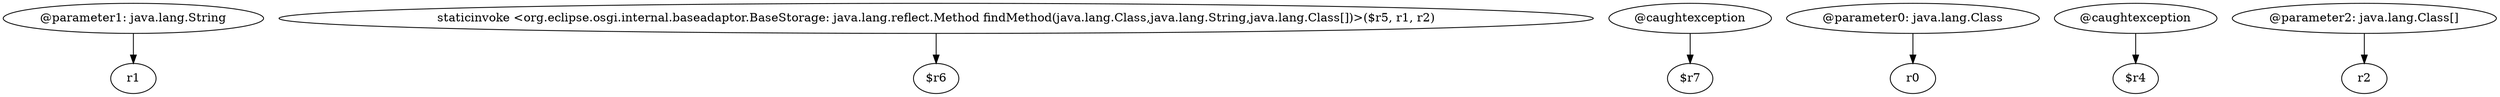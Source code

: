 digraph g {
0[label="@parameter1: java.lang.String"]
1[label="r1"]
0->1[label=""]
2[label="staticinvoke <org.eclipse.osgi.internal.baseadaptor.BaseStorage: java.lang.reflect.Method findMethod(java.lang.Class,java.lang.String,java.lang.Class[])>($r5, r1, r2)"]
3[label="$r6"]
2->3[label=""]
4[label="@caughtexception"]
5[label="$r7"]
4->5[label=""]
6[label="@parameter0: java.lang.Class"]
7[label="r0"]
6->7[label=""]
8[label="@caughtexception"]
9[label="$r4"]
8->9[label=""]
10[label="@parameter2: java.lang.Class[]"]
11[label="r2"]
10->11[label=""]
}